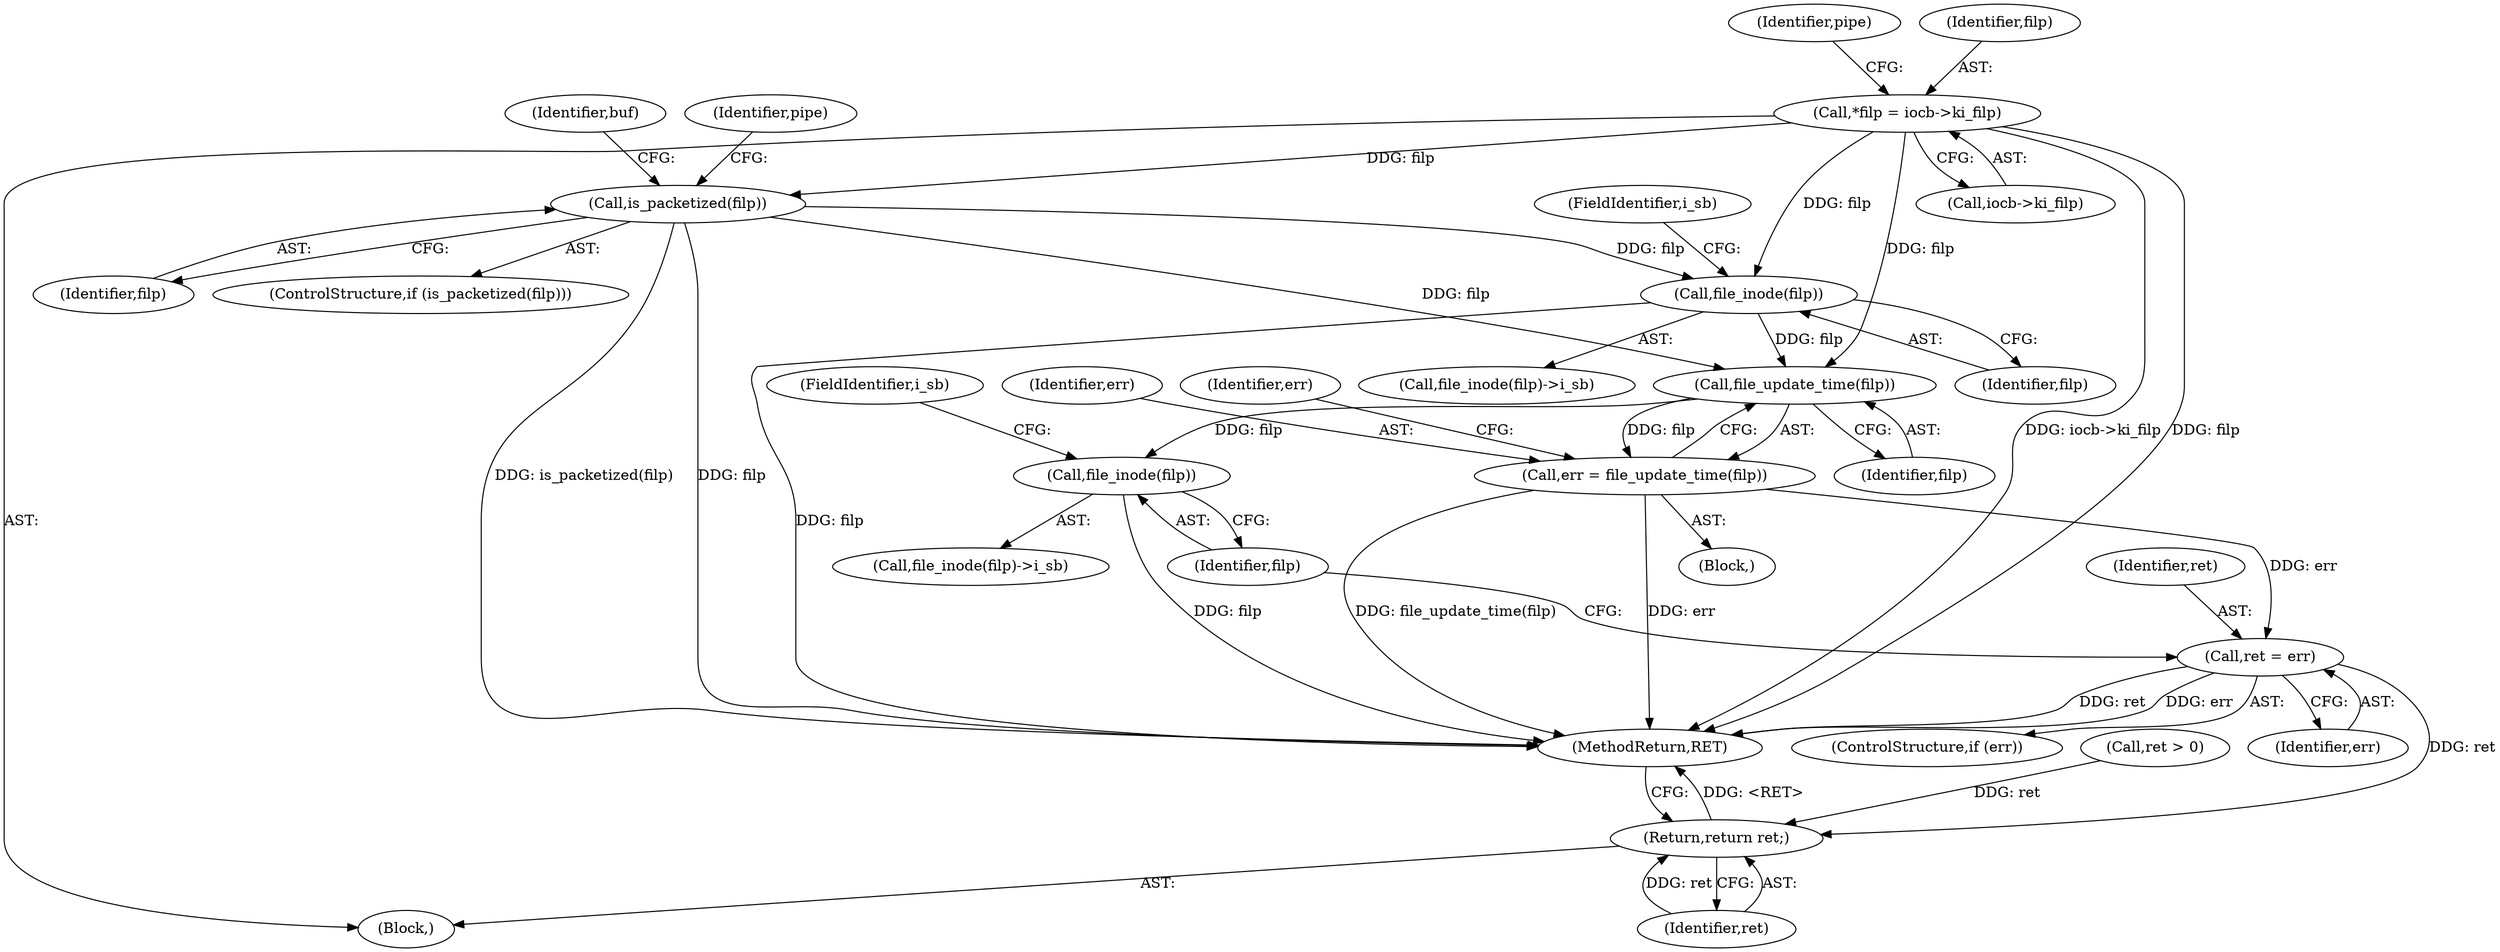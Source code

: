digraph "0_linux_f0d1bec9d58d4c038d0ac958c9af82be6eb18045_1@API" {
"1000543" [label="(Call,file_update_time(filp))"];
"1000413" [label="(Call,is_packetized(filp))"];
"1000110" [label="(Call,*filp = iocb->ki_filp)"];
"1000536" [label="(Call,file_inode(filp))"];
"1000541" [label="(Call,err = file_update_time(filp))"];
"1000547" [label="(Call,ret = err)"];
"1000555" [label="(Return,return ret;)"];
"1000552" [label="(Call,file_inode(filp))"];
"1000551" [label="(Call,file_inode(filp)->i_sb)"];
"1000542" [label="(Identifier,err)"];
"1000554" [label="(FieldIdentifier,i_sb)"];
"1000536" [label="(Call,file_inode(filp))"];
"1000543" [label="(Call,file_update_time(filp))"];
"1000429" [label="(Identifier,pipe)"];
"1000531" [label="(Call,ret > 0)"];
"1000548" [label="(Identifier,ret)"];
"1000117" [label="(Identifier,pipe)"];
"1000413" [label="(Call,is_packetized(filp))"];
"1000545" [label="(ControlStructure,if (err))"];
"1000553" [label="(Identifier,filp)"];
"1000537" [label="(Identifier,filp)"];
"1000555" [label="(Return,return ret;)"];
"1000552" [label="(Call,file_inode(filp))"];
"1000418" [label="(Identifier,buf)"];
"1000414" [label="(Identifier,filp)"];
"1000111" [label="(Identifier,filp)"];
"1000538" [label="(FieldIdentifier,i_sb)"];
"1000535" [label="(Call,file_inode(filp)->i_sb)"];
"1000547" [label="(Call,ret = err)"];
"1000112" [label="(Call,iocb->ki_filp)"];
"1000541" [label="(Call,err = file_update_time(filp))"];
"1000544" [label="(Identifier,filp)"];
"1000110" [label="(Call,*filp = iocb->ki_filp)"];
"1000546" [label="(Identifier,err)"];
"1000539" [label="(Block,)"];
"1000108" [label="(Block,)"];
"1000412" [label="(ControlStructure,if (is_packetized(filp)))"];
"1000556" [label="(Identifier,ret)"];
"1000557" [label="(MethodReturn,RET)"];
"1000549" [label="(Identifier,err)"];
"1000543" -> "1000541"  [label="AST: "];
"1000543" -> "1000544"  [label="CFG: "];
"1000544" -> "1000543"  [label="AST: "];
"1000541" -> "1000543"  [label="CFG: "];
"1000543" -> "1000541"  [label="DDG: filp"];
"1000413" -> "1000543"  [label="DDG: filp"];
"1000536" -> "1000543"  [label="DDG: filp"];
"1000110" -> "1000543"  [label="DDG: filp"];
"1000543" -> "1000552"  [label="DDG: filp"];
"1000413" -> "1000412"  [label="AST: "];
"1000413" -> "1000414"  [label="CFG: "];
"1000414" -> "1000413"  [label="AST: "];
"1000418" -> "1000413"  [label="CFG: "];
"1000429" -> "1000413"  [label="CFG: "];
"1000413" -> "1000557"  [label="DDG: filp"];
"1000413" -> "1000557"  [label="DDG: is_packetized(filp)"];
"1000110" -> "1000413"  [label="DDG: filp"];
"1000413" -> "1000536"  [label="DDG: filp"];
"1000110" -> "1000108"  [label="AST: "];
"1000110" -> "1000112"  [label="CFG: "];
"1000111" -> "1000110"  [label="AST: "];
"1000112" -> "1000110"  [label="AST: "];
"1000117" -> "1000110"  [label="CFG: "];
"1000110" -> "1000557"  [label="DDG: iocb->ki_filp"];
"1000110" -> "1000557"  [label="DDG: filp"];
"1000110" -> "1000536"  [label="DDG: filp"];
"1000536" -> "1000535"  [label="AST: "];
"1000536" -> "1000537"  [label="CFG: "];
"1000537" -> "1000536"  [label="AST: "];
"1000538" -> "1000536"  [label="CFG: "];
"1000536" -> "1000557"  [label="DDG: filp"];
"1000541" -> "1000539"  [label="AST: "];
"1000542" -> "1000541"  [label="AST: "];
"1000546" -> "1000541"  [label="CFG: "];
"1000541" -> "1000557"  [label="DDG: err"];
"1000541" -> "1000557"  [label="DDG: file_update_time(filp)"];
"1000541" -> "1000547"  [label="DDG: err"];
"1000547" -> "1000545"  [label="AST: "];
"1000547" -> "1000549"  [label="CFG: "];
"1000548" -> "1000547"  [label="AST: "];
"1000549" -> "1000547"  [label="AST: "];
"1000553" -> "1000547"  [label="CFG: "];
"1000547" -> "1000557"  [label="DDG: ret"];
"1000547" -> "1000557"  [label="DDG: err"];
"1000547" -> "1000555"  [label="DDG: ret"];
"1000555" -> "1000108"  [label="AST: "];
"1000555" -> "1000556"  [label="CFG: "];
"1000556" -> "1000555"  [label="AST: "];
"1000557" -> "1000555"  [label="CFG: "];
"1000555" -> "1000557"  [label="DDG: <RET>"];
"1000556" -> "1000555"  [label="DDG: ret"];
"1000531" -> "1000555"  [label="DDG: ret"];
"1000552" -> "1000551"  [label="AST: "];
"1000552" -> "1000553"  [label="CFG: "];
"1000553" -> "1000552"  [label="AST: "];
"1000554" -> "1000552"  [label="CFG: "];
"1000552" -> "1000557"  [label="DDG: filp"];
}
